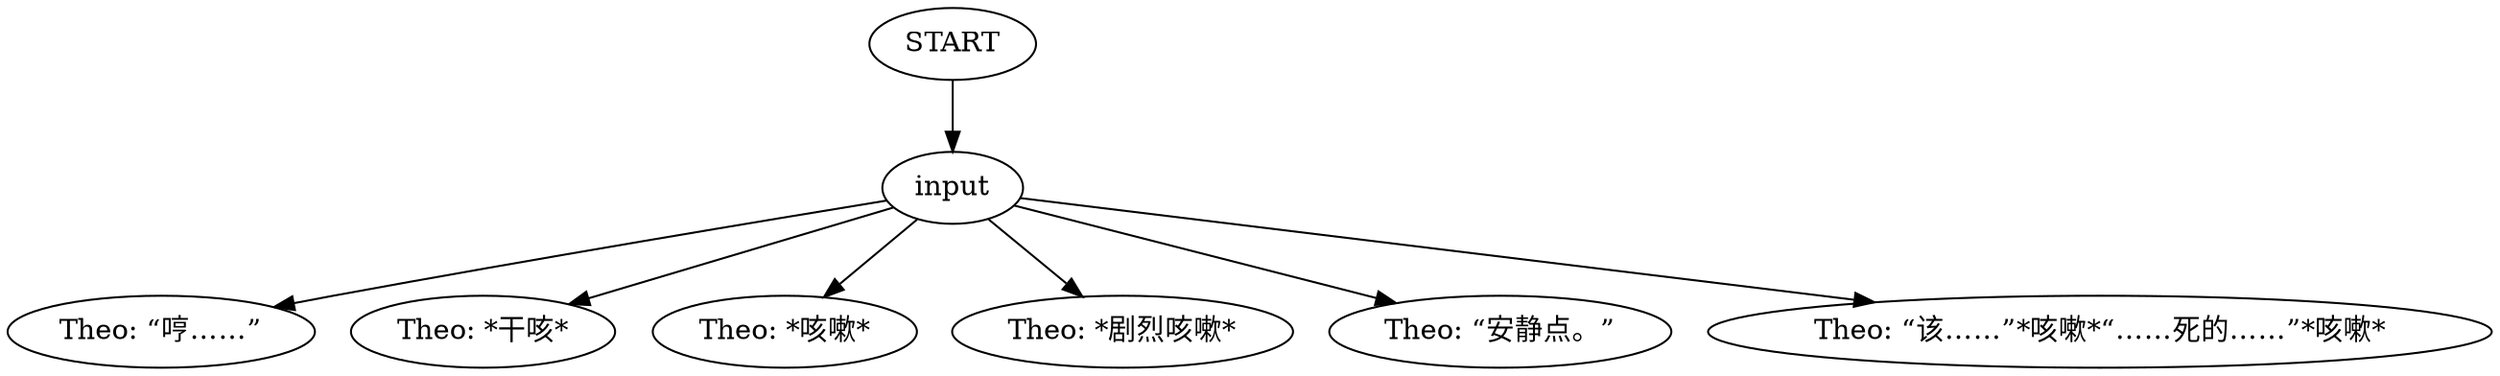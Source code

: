 # WHIRLING F1 / THEO barks
# Theo barks:
# ==================================================
digraph G {
	  0 [label="START"];
	  1 [label="input"];
	  2 [label="Theo: “哼……”"];
	  3 [label="Theo: *干咳*"];
	  5 [label="Theo: *咳嗽*"];
	  6 [label="Theo: *剧烈咳嗽*"];
	  7 [label="Theo: “安静点。”"];
	  8 [label="Theo: “该……”*咳嗽*“……死的……”*咳嗽*"];
	  0 -> 1
	  1 -> 2
	  1 -> 3
	  1 -> 5
	  1 -> 6
	  1 -> 7
	  1 -> 8
}

